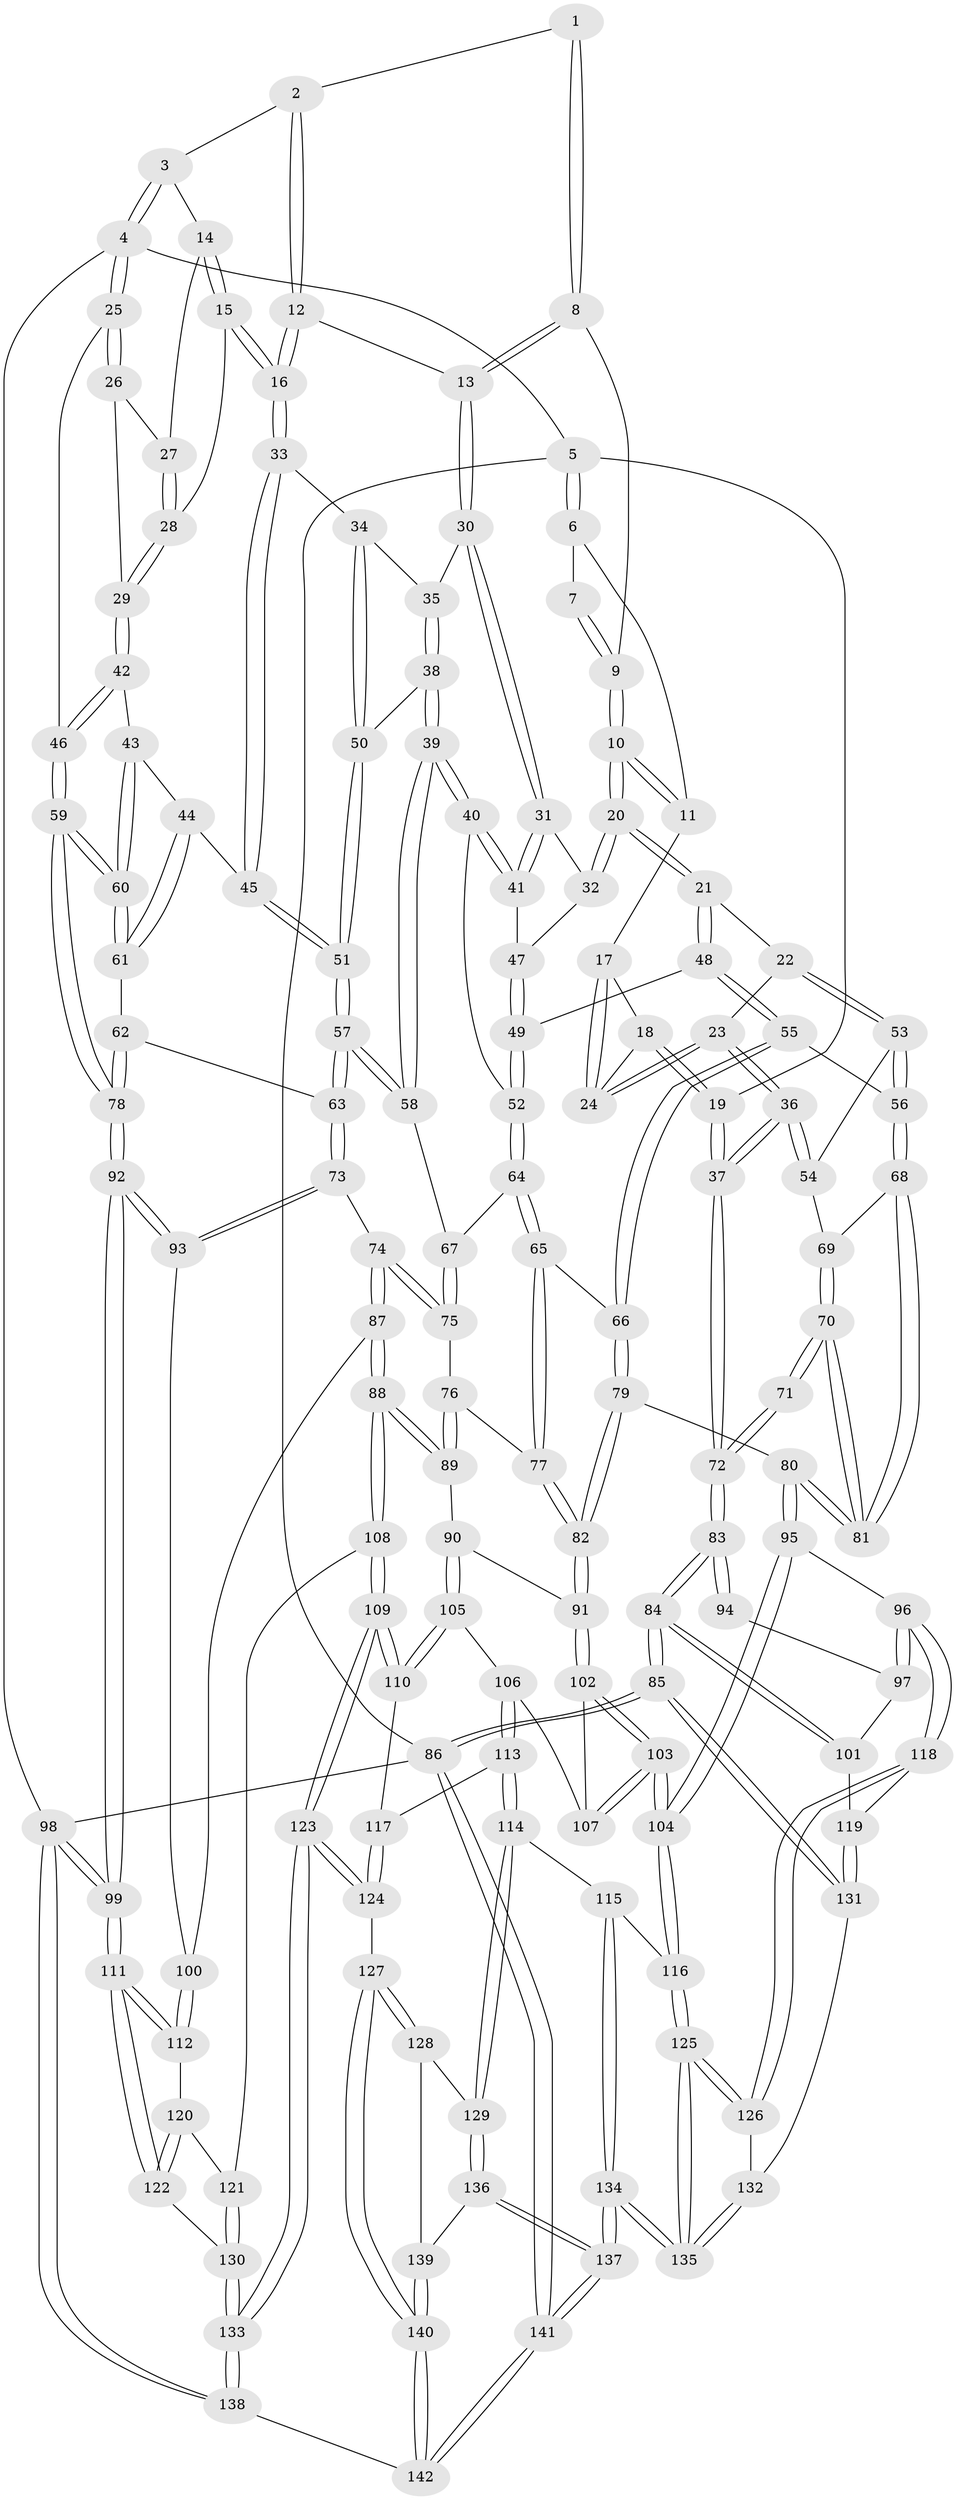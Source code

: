 // coarse degree distribution, {5: 0.25, 6: 0.10714285714285714, 9: 0.017857142857142856, 2: 0.03571428571428571, 7: 0.05357142857142857, 4: 0.39285714285714285, 3: 0.14285714285714285}
// Generated by graph-tools (version 1.1) at 2025/21/03/04/25 18:21:35]
// undirected, 142 vertices, 352 edges
graph export_dot {
graph [start="1"]
  node [color=gray90,style=filled];
  1 [pos="+0.5414332685174589+0"];
  2 [pos="+0.5990676974528352+0"];
  3 [pos="+0.8504955711309836+0"];
  4 [pos="+1+0"];
  5 [pos="+0+0"];
  6 [pos="+0.20219943165554158+0"];
  7 [pos="+0.5002700087917052+0"];
  8 [pos="+0.4949925744146508+0.10273412663028195"];
  9 [pos="+0.4176367248445236+0.08830208720960683"];
  10 [pos="+0.3318711973589816+0.14540185247455914"];
  11 [pos="+0.2538209358717813+0"];
  12 [pos="+0.6201730228581782+0.05257165983019959"];
  13 [pos="+0.5549128818282538+0.12732726928514232"];
  14 [pos="+0.8293797660693705+0"];
  15 [pos="+0.7944312473661334+0.13171031700428323"];
  16 [pos="+0.7664335896720453+0.15131391371673064"];
  17 [pos="+0.19670697962387484+0.07127789855277337"];
  18 [pos="+0.003912098904340607+0.04259818307833961"];
  19 [pos="+0+0"];
  20 [pos="+0.32582277530157605+0.16353630582392012"];
  21 [pos="+0.3103822590363368+0.18515237295770323"];
  22 [pos="+0.2742733451725623+0.19278292420940824"];
  23 [pos="+0.2597809859177284+0.1895021070252772"];
  24 [pos="+0.21841209070615422+0.1551620352558153"];
  25 [pos="+1+0"];
  26 [pos="+0.9615597885772781+0.06796269917028172"];
  27 [pos="+0.9229843600130734+0.06809588524708396"];
  28 [pos="+0.8602010267995198+0.14636978014754512"];
  29 [pos="+0.9273088727216618+0.17564646009140586"];
  30 [pos="+0.5548913701166336+0.16190063514180053"];
  31 [pos="+0.5281096291527555+0.19443876535747198"];
  32 [pos="+0.46252745929731554+0.19796659049125662"];
  33 [pos="+0.7612595936066058+0.16652676427569363"];
  34 [pos="+0.7535191779936521+0.17622932657576693"];
  35 [pos="+0.5764112502607951+0.1772790073323624"];
  36 [pos="+0+0.27940633929392483"];
  37 [pos="+0+0.2608538401850554"];
  38 [pos="+0.639935241840065+0.26380471722834475"];
  39 [pos="+0.5899320465745832+0.3198610700411836"];
  40 [pos="+0.5321342585799734+0.2712195744872353"];
  41 [pos="+0.52571919805471+0.24342858709009493"];
  42 [pos="+0.9347255761896144+0.1823378655961006"];
  43 [pos="+0.9144391371529774+0.27631932769580475"];
  44 [pos="+0.8744908334380856+0.29586535265112646"];
  45 [pos="+0.8588076914587163+0.29369313700498256"];
  46 [pos="+1+0.18020954109028464"];
  47 [pos="+0.462019386507089+0.2553266928855409"];
  48 [pos="+0.347096536139039+0.25886471153022345"];
  49 [pos="+0.42994067330261304+0.29059718532890133"];
  50 [pos="+0.715152751624514+0.24756898517469575"];
  51 [pos="+0.7525675549416646+0.3668938622725533"];
  52 [pos="+0.45802318500882977+0.3164141795942499"];
  53 [pos="+0.20591463293514048+0.3278394889095172"];
  54 [pos="+0.14291161456798335+0.3552162259385498"];
  55 [pos="+0.33378246511238624+0.39244396119467717"];
  56 [pos="+0.29371846082523406+0.40199312113361907"];
  57 [pos="+0.7497779937647542+0.38379046887560797"];
  58 [pos="+0.589308986680886+0.3427852079065394"];
  59 [pos="+1+0.4361196311213005"];
  60 [pos="+1+0.3702338664530831"];
  61 [pos="+0.8849417449407192+0.3628128770597529"];
  62 [pos="+0.8608383242809311+0.4151281527868563"];
  63 [pos="+0.7682764810316214+0.4704000729867114"];
  64 [pos="+0.4742657010634457+0.3909457831601408"];
  65 [pos="+0.44212556633084205+0.4220803850888213"];
  66 [pos="+0.36922148159746254+0.4196824889061854"];
  67 [pos="+0.5652071285071334+0.3856385003920398"];
  68 [pos="+0.2712089411824955+0.42432214110664707"];
  69 [pos="+0.15087220673211413+0.37878236377302343"];
  70 [pos="+0.1741533677352618+0.5523586917784202"];
  71 [pos="+0.14536997151479616+0.5474630941207342"];
  72 [pos="+0+0.3268568927243733"];
  73 [pos="+0.7606768084692913+0.5034761686771712"];
  74 [pos="+0.71427627664247+0.544725464116868"];
  75 [pos="+0.5947225720931829+0.44795275318898226"];
  76 [pos="+0.49300396672349994+0.512999789415564"];
  77 [pos="+0.47388871679091704+0.508876282267057"];
  78 [pos="+1+0.450897323456456"];
  79 [pos="+0.33830778167341113+0.5684718676379795"];
  80 [pos="+0.18756632850502142+0.5644739785352978"];
  81 [pos="+0.18256104020664188+0.5574181992072296"];
  82 [pos="+0.3931785348805544+0.6049623354775872"];
  83 [pos="+0+0.594163151716582"];
  84 [pos="+0+0.711046946561806"];
  85 [pos="+0+1"];
  86 [pos="+0+1"];
  87 [pos="+0.685964713201542+0.6175526735566752"];
  88 [pos="+0.6750720261435759+0.6365040567232636"];
  89 [pos="+0.6114876765954551+0.6245260363596311"];
  90 [pos="+0.4899522740937257+0.6453976729383579"];
  91 [pos="+0.3993482720611544+0.6198379016945782"];
  92 [pos="+1+0.560881942734252"];
  93 [pos="+1+0.5859625330679666"];
  94 [pos="+0.0441046901782424+0.6031085278051347"];
  95 [pos="+0.18182518293668018+0.7074332741655872"];
  96 [pos="+0.1775996605380354+0.7095364558181989"];
  97 [pos="+0.04149741420637466+0.6712302740579621"];
  98 [pos="+1+1"];
  99 [pos="+1+1"];
  100 [pos="+0.9249163620557691+0.6682838129307072"];
  101 [pos="+0+0.7064559389631023"];
  102 [pos="+0.3973908380511151+0.6258375741893506"];
  103 [pos="+0.22400461912557568+0.7367562178865857"];
  104 [pos="+0.22120494727670528+0.7380841727218038"];
  105 [pos="+0.4872809807377941+0.7322178256112236"];
  106 [pos="+0.39537357849117954+0.713238500476963"];
  107 [pos="+0.39353637655700857+0.7023852952198524"];
  108 [pos="+0.6806829548848708+0.6922328815684267"];
  109 [pos="+0.6021194176195686+0.8365637853181164"];
  110 [pos="+0.49374206723268405+0.7452649270144202"];
  111 [pos="+1+0.9344387753129455"];
  112 [pos="+0.8847941806083615+0.7343162556808442"];
  113 [pos="+0.38830376352495877+0.7698760084913814"];
  114 [pos="+0.35835800146080893+0.7982588387529906"];
  115 [pos="+0.33270034813451166+0.7923566648520719"];
  116 [pos="+0.23842294890127164+0.7661584022460863"];
  117 [pos="+0.41094753701163694+0.7764157949869274"];
  118 [pos="+0.12462037496569833+0.7546672146182568"];
  119 [pos="+0.10006147950596121+0.7702099832220545"];
  120 [pos="+0.8318984210256946+0.7467412878349745"];
  121 [pos="+0.7728426711974883+0.7431084592412486"];
  122 [pos="+0.8704268075373356+0.8584283771990145"];
  123 [pos="+0.5982254020582995+0.8546681487892188"];
  124 [pos="+0.5416178618446371+0.8699778466713206"];
  125 [pos="+0.23202320529567366+0.8344053990348952"];
  126 [pos="+0.15181276456689252+0.8463599414271311"];
  127 [pos="+0.5262540980710547+0.8787385990790383"];
  128 [pos="+0.48891435802224587+0.8792186448573348"];
  129 [pos="+0.3724169007320822+0.8664014878174445"];
  130 [pos="+0.8013778926846576+0.8545337217656193"];
  131 [pos="+0.036845423894035084+0.8693444420108531"];
  132 [pos="+0.14258085638976906+0.8657528012921186"];
  133 [pos="+0.6931547700344696+0.9990705441038751"];
  134 [pos="+0.24523857374581678+0.9654327841985022"];
  135 [pos="+0.23681217380456868+0.9328546108958453"];
  136 [pos="+0.3333939454699145+0.9301558535063281"];
  137 [pos="+0.253949790356768+1"];
  138 [pos="+0.7693227939045163+1"];
  139 [pos="+0.4029081161551368+0.939705909891046"];
  140 [pos="+0.4658276125420092+0.9771355434769947"];
  141 [pos="+0.18409659853937488+1"];
  142 [pos="+0.40660102228920525+1"];
  1 -- 2;
  1 -- 8;
  1 -- 8;
  2 -- 3;
  2 -- 12;
  2 -- 12;
  3 -- 4;
  3 -- 4;
  3 -- 14;
  4 -- 5;
  4 -- 25;
  4 -- 25;
  4 -- 98;
  5 -- 6;
  5 -- 6;
  5 -- 19;
  5 -- 86;
  6 -- 7;
  6 -- 11;
  7 -- 9;
  7 -- 9;
  8 -- 9;
  8 -- 13;
  8 -- 13;
  9 -- 10;
  9 -- 10;
  10 -- 11;
  10 -- 11;
  10 -- 20;
  10 -- 20;
  11 -- 17;
  12 -- 13;
  12 -- 16;
  12 -- 16;
  13 -- 30;
  13 -- 30;
  14 -- 15;
  14 -- 15;
  14 -- 27;
  15 -- 16;
  15 -- 16;
  15 -- 28;
  16 -- 33;
  16 -- 33;
  17 -- 18;
  17 -- 24;
  17 -- 24;
  18 -- 19;
  18 -- 19;
  18 -- 24;
  19 -- 37;
  19 -- 37;
  20 -- 21;
  20 -- 21;
  20 -- 32;
  20 -- 32;
  21 -- 22;
  21 -- 48;
  21 -- 48;
  22 -- 23;
  22 -- 53;
  22 -- 53;
  23 -- 24;
  23 -- 24;
  23 -- 36;
  23 -- 36;
  25 -- 26;
  25 -- 26;
  25 -- 46;
  26 -- 27;
  26 -- 29;
  27 -- 28;
  27 -- 28;
  28 -- 29;
  28 -- 29;
  29 -- 42;
  29 -- 42;
  30 -- 31;
  30 -- 31;
  30 -- 35;
  31 -- 32;
  31 -- 41;
  31 -- 41;
  32 -- 47;
  33 -- 34;
  33 -- 45;
  33 -- 45;
  34 -- 35;
  34 -- 50;
  34 -- 50;
  35 -- 38;
  35 -- 38;
  36 -- 37;
  36 -- 37;
  36 -- 54;
  36 -- 54;
  37 -- 72;
  37 -- 72;
  38 -- 39;
  38 -- 39;
  38 -- 50;
  39 -- 40;
  39 -- 40;
  39 -- 58;
  39 -- 58;
  40 -- 41;
  40 -- 41;
  40 -- 52;
  41 -- 47;
  42 -- 43;
  42 -- 46;
  42 -- 46;
  43 -- 44;
  43 -- 60;
  43 -- 60;
  44 -- 45;
  44 -- 61;
  44 -- 61;
  45 -- 51;
  45 -- 51;
  46 -- 59;
  46 -- 59;
  47 -- 49;
  47 -- 49;
  48 -- 49;
  48 -- 55;
  48 -- 55;
  49 -- 52;
  49 -- 52;
  50 -- 51;
  50 -- 51;
  51 -- 57;
  51 -- 57;
  52 -- 64;
  52 -- 64;
  53 -- 54;
  53 -- 56;
  53 -- 56;
  54 -- 69;
  55 -- 56;
  55 -- 66;
  55 -- 66;
  56 -- 68;
  56 -- 68;
  57 -- 58;
  57 -- 58;
  57 -- 63;
  57 -- 63;
  58 -- 67;
  59 -- 60;
  59 -- 60;
  59 -- 78;
  59 -- 78;
  60 -- 61;
  60 -- 61;
  61 -- 62;
  62 -- 63;
  62 -- 78;
  62 -- 78;
  63 -- 73;
  63 -- 73;
  64 -- 65;
  64 -- 65;
  64 -- 67;
  65 -- 66;
  65 -- 77;
  65 -- 77;
  66 -- 79;
  66 -- 79;
  67 -- 75;
  67 -- 75;
  68 -- 69;
  68 -- 81;
  68 -- 81;
  69 -- 70;
  69 -- 70;
  70 -- 71;
  70 -- 71;
  70 -- 81;
  70 -- 81;
  71 -- 72;
  71 -- 72;
  72 -- 83;
  72 -- 83;
  73 -- 74;
  73 -- 93;
  73 -- 93;
  74 -- 75;
  74 -- 75;
  74 -- 87;
  74 -- 87;
  75 -- 76;
  76 -- 77;
  76 -- 89;
  76 -- 89;
  77 -- 82;
  77 -- 82;
  78 -- 92;
  78 -- 92;
  79 -- 80;
  79 -- 82;
  79 -- 82;
  80 -- 81;
  80 -- 81;
  80 -- 95;
  80 -- 95;
  82 -- 91;
  82 -- 91;
  83 -- 84;
  83 -- 84;
  83 -- 94;
  83 -- 94;
  84 -- 85;
  84 -- 85;
  84 -- 101;
  84 -- 101;
  85 -- 86;
  85 -- 86;
  85 -- 131;
  85 -- 131;
  86 -- 141;
  86 -- 141;
  86 -- 98;
  87 -- 88;
  87 -- 88;
  87 -- 100;
  88 -- 89;
  88 -- 89;
  88 -- 108;
  88 -- 108;
  89 -- 90;
  90 -- 91;
  90 -- 105;
  90 -- 105;
  91 -- 102;
  91 -- 102;
  92 -- 93;
  92 -- 93;
  92 -- 99;
  92 -- 99;
  93 -- 100;
  94 -- 97;
  95 -- 96;
  95 -- 104;
  95 -- 104;
  96 -- 97;
  96 -- 97;
  96 -- 118;
  96 -- 118;
  97 -- 101;
  98 -- 99;
  98 -- 99;
  98 -- 138;
  98 -- 138;
  99 -- 111;
  99 -- 111;
  100 -- 112;
  100 -- 112;
  101 -- 119;
  102 -- 103;
  102 -- 103;
  102 -- 107;
  103 -- 104;
  103 -- 104;
  103 -- 107;
  103 -- 107;
  104 -- 116;
  104 -- 116;
  105 -- 106;
  105 -- 110;
  105 -- 110;
  106 -- 107;
  106 -- 113;
  106 -- 113;
  108 -- 109;
  108 -- 109;
  108 -- 121;
  109 -- 110;
  109 -- 110;
  109 -- 123;
  109 -- 123;
  110 -- 117;
  111 -- 112;
  111 -- 112;
  111 -- 122;
  111 -- 122;
  112 -- 120;
  113 -- 114;
  113 -- 114;
  113 -- 117;
  114 -- 115;
  114 -- 129;
  114 -- 129;
  115 -- 116;
  115 -- 134;
  115 -- 134;
  116 -- 125;
  116 -- 125;
  117 -- 124;
  117 -- 124;
  118 -- 119;
  118 -- 126;
  118 -- 126;
  119 -- 131;
  119 -- 131;
  120 -- 121;
  120 -- 122;
  120 -- 122;
  121 -- 130;
  121 -- 130;
  122 -- 130;
  123 -- 124;
  123 -- 124;
  123 -- 133;
  123 -- 133;
  124 -- 127;
  125 -- 126;
  125 -- 126;
  125 -- 135;
  125 -- 135;
  126 -- 132;
  127 -- 128;
  127 -- 128;
  127 -- 140;
  127 -- 140;
  128 -- 129;
  128 -- 139;
  129 -- 136;
  129 -- 136;
  130 -- 133;
  130 -- 133;
  131 -- 132;
  132 -- 135;
  132 -- 135;
  133 -- 138;
  133 -- 138;
  134 -- 135;
  134 -- 135;
  134 -- 137;
  134 -- 137;
  136 -- 137;
  136 -- 137;
  136 -- 139;
  137 -- 141;
  137 -- 141;
  138 -- 142;
  139 -- 140;
  139 -- 140;
  140 -- 142;
  140 -- 142;
  141 -- 142;
  141 -- 142;
}
